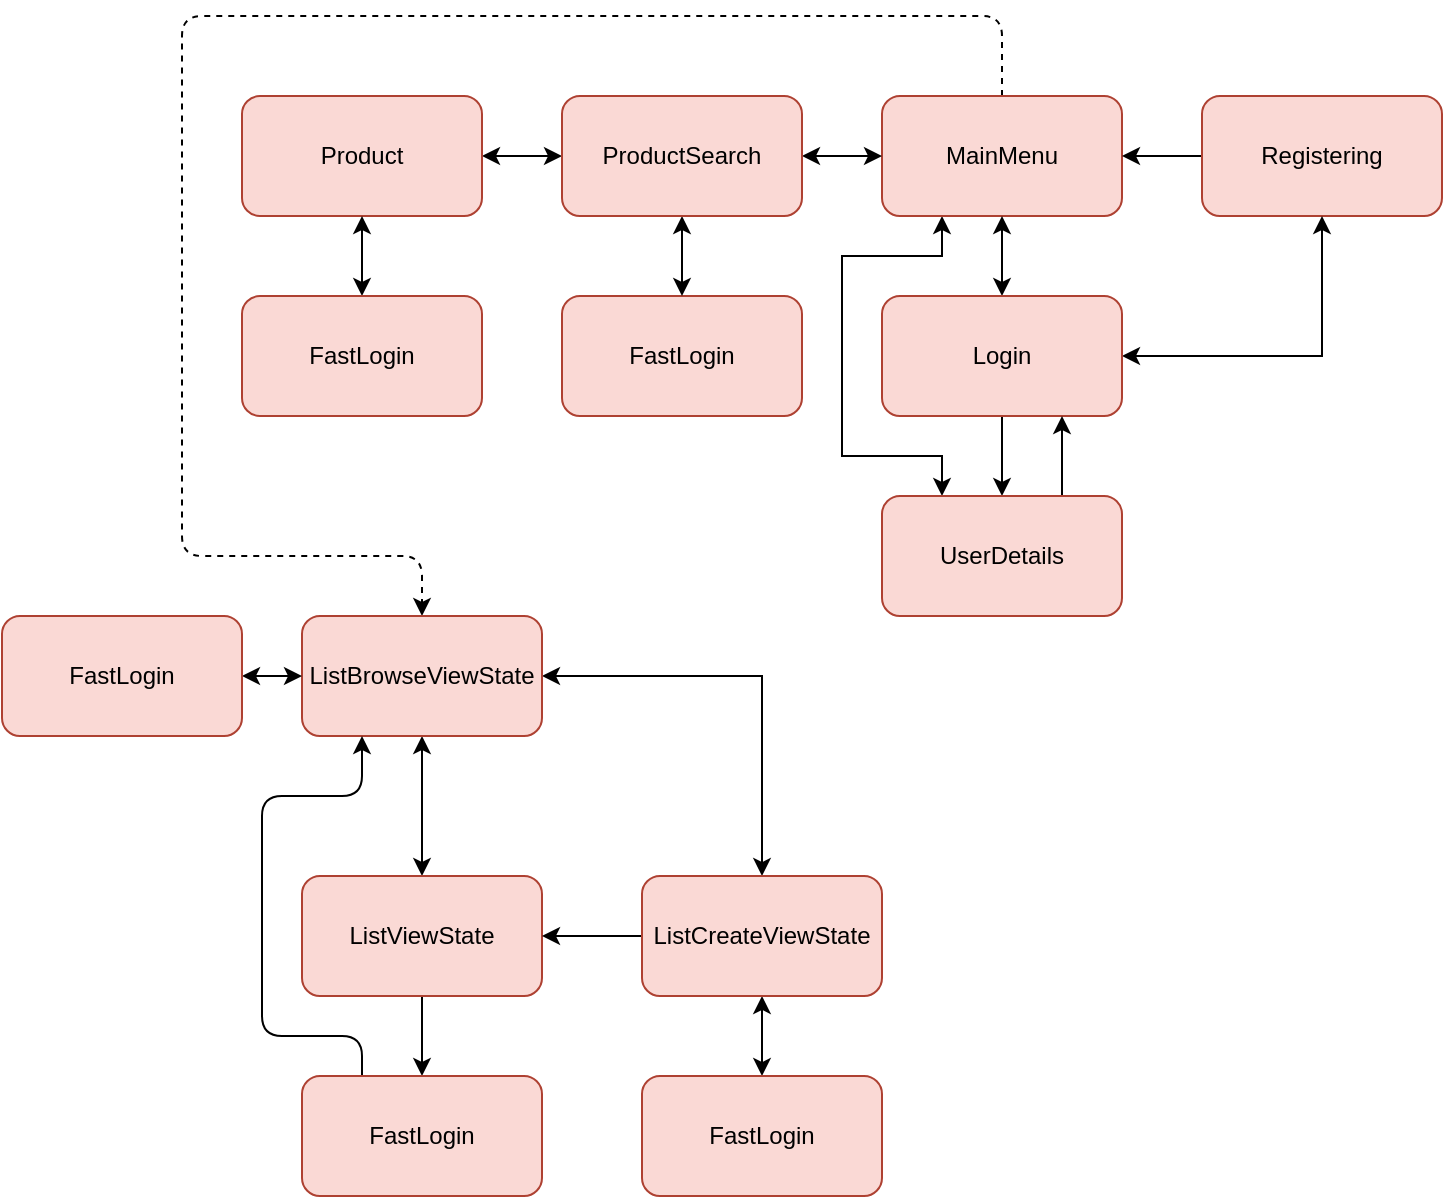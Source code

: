 <mxfile>
    <diagram name="Page-1" id="V5CTYVrbcWUh9nTULuu5">
        <mxGraphModel dx="1573" dy="568" grid="1" gridSize="10" guides="1" tooltips="1" connect="1" arrows="1" fold="1" page="1" pageScale="1" pageWidth="827" pageHeight="1169" math="0" shadow="0">
            <root>
                <mxCell id="0"/>
                <mxCell id="1" parent="0"/>
                <mxCell id="T98b7cf5e4r2KiQVPcJu-47" style="edgeStyle=orthogonalEdgeStyle;rounded=0;orthogonalLoop=1;jettySize=auto;html=1;exitX=0.25;exitY=1;exitDx=0;exitDy=0;entryX=0.25;entryY=0;entryDx=0;entryDy=0;fontFamily=Helvetica;fontSize=12;fontColor=#000000;startArrow=classic;startFill=1;" parent="1" source="20o-UdAzLfcxe49gHcJE-1" target="20o-UdAzLfcxe49gHcJE-16" edge="1">
                    <mxGeometry relative="1" as="geometry">
                        <Array as="points">
                            <mxPoint x="390" y="360"/>
                            <mxPoint x="340" y="360"/>
                            <mxPoint x="340" y="460"/>
                            <mxPoint x="390" y="460"/>
                        </Array>
                    </mxGeometry>
                </mxCell>
                <mxCell id="4" style="edgeStyle=orthogonalEdgeStyle;html=1;exitX=0.5;exitY=0;exitDx=0;exitDy=0;entryX=0.5;entryY=0;entryDx=0;entryDy=0;startArrow=none;startFill=0;dashed=1;" edge="1" parent="1" source="20o-UdAzLfcxe49gHcJE-1" target="T98b7cf5e4r2KiQVPcJu-2">
                    <mxGeometry relative="1" as="geometry">
                        <Array as="points">
                            <mxPoint x="420" y="240"/>
                            <mxPoint x="10" y="240"/>
                            <mxPoint x="10" y="510"/>
                            <mxPoint x="130" y="510"/>
                        </Array>
                    </mxGeometry>
                </mxCell>
                <mxCell id="20o-UdAzLfcxe49gHcJE-1" value="MainMenu" style="rounded=1;whiteSpace=wrap;html=1;fillColor=#fad9d5;strokeColor=#ae4132;fontColor=#000000;" parent="1" vertex="1">
                    <mxGeometry x="360" y="280" width="120" height="60" as="geometry"/>
                </mxCell>
                <mxCell id="20o-UdAzLfcxe49gHcJE-7" style="edgeStyle=orthogonalEdgeStyle;rounded=0;orthogonalLoop=1;jettySize=auto;html=1;exitX=0;exitY=0.5;exitDx=0;exitDy=0;entryX=1;entryY=0.5;entryDx=0;entryDy=0;fontFamily=Helvetica;fontSize=12;fontColor=#000000;" parent="1" source="20o-UdAzLfcxe49gHcJE-3" target="20o-UdAzLfcxe49gHcJE-1" edge="1">
                    <mxGeometry relative="1" as="geometry"/>
                </mxCell>
                <mxCell id="20o-UdAzLfcxe49gHcJE-3" value="Registering" style="rounded=1;whiteSpace=wrap;html=1;strokeColor=#ae4132;fontFamily=Helvetica;fontSize=12;fontColor=#000000;fillColor=#fad9d5;" parent="1" vertex="1">
                    <mxGeometry x="520" y="280" width="120" height="60" as="geometry"/>
                </mxCell>
                <mxCell id="T98b7cf5e4r2KiQVPcJu-34" value="" style="edgeStyle=orthogonalEdgeStyle;rounded=0;orthogonalLoop=1;jettySize=auto;html=1;fontFamily=Helvetica;fontSize=12;fontColor=#000000;startArrow=none;startFill=0;" parent="1" source="20o-UdAzLfcxe49gHcJE-4" target="20o-UdAzLfcxe49gHcJE-16" edge="1">
                    <mxGeometry relative="1" as="geometry"/>
                </mxCell>
                <mxCell id="T98b7cf5e4r2KiQVPcJu-35" style="edgeStyle=orthogonalEdgeStyle;rounded=0;orthogonalLoop=1;jettySize=auto;html=1;exitX=1;exitY=0.5;exitDx=0;exitDy=0;entryX=0.5;entryY=1;entryDx=0;entryDy=0;fontFamily=Helvetica;fontSize=12;fontColor=#000000;startArrow=classic;startFill=1;" parent="1" source="20o-UdAzLfcxe49gHcJE-4" target="20o-UdAzLfcxe49gHcJE-3" edge="1">
                    <mxGeometry relative="1" as="geometry"/>
                </mxCell>
                <mxCell id="T98b7cf5e4r2KiQVPcJu-36" style="edgeStyle=orthogonalEdgeStyle;rounded=0;orthogonalLoop=1;jettySize=auto;html=1;exitX=0.5;exitY=0;exitDx=0;exitDy=0;entryX=0.5;entryY=1;entryDx=0;entryDy=0;fontFamily=Helvetica;fontSize=12;fontColor=#000000;startArrow=classic;startFill=1;" parent="1" source="20o-UdAzLfcxe49gHcJE-4" target="20o-UdAzLfcxe49gHcJE-1" edge="1">
                    <mxGeometry relative="1" as="geometry"/>
                </mxCell>
                <mxCell id="20o-UdAzLfcxe49gHcJE-4" value="Login" style="rounded=1;whiteSpace=wrap;html=1;strokeColor=#ae4132;fontFamily=Helvetica;fontSize=12;fontColor=#000000;fillColor=#fad9d5;" parent="1" vertex="1">
                    <mxGeometry x="360" y="380" width="120" height="60" as="geometry"/>
                </mxCell>
                <mxCell id="T98b7cf5e4r2KiQVPcJu-40" style="edgeStyle=orthogonalEdgeStyle;rounded=0;orthogonalLoop=1;jettySize=auto;html=1;exitX=1;exitY=0.5;exitDx=0;exitDy=0;entryX=0;entryY=0.5;entryDx=0;entryDy=0;fontFamily=Helvetica;fontSize=12;fontColor=#000000;startArrow=classic;startFill=1;" parent="1" source="20o-UdAzLfcxe49gHcJE-13" target="20o-UdAzLfcxe49gHcJE-15" edge="1">
                    <mxGeometry relative="1" as="geometry"/>
                </mxCell>
                <mxCell id="20o-UdAzLfcxe49gHcJE-13" value="Product" style="rounded=1;whiteSpace=wrap;html=1;strokeColor=#ae4132;fontFamily=Helvetica;fontSize=12;fontColor=#000000;fillColor=#fad9d5;" parent="1" vertex="1">
                    <mxGeometry x="40" y="280" width="120" height="60" as="geometry"/>
                </mxCell>
                <mxCell id="20o-UdAzLfcxe49gHcJE-14" value="FastLogin" style="rounded=1;whiteSpace=wrap;html=1;strokeColor=#ae4132;fontFamily=Helvetica;fontSize=12;fontColor=#000000;fillColor=#fad9d5;" parent="1" vertex="1">
                    <mxGeometry x="200" y="380" width="120" height="60" as="geometry"/>
                </mxCell>
                <mxCell id="T98b7cf5e4r2KiQVPcJu-37" style="edgeStyle=orthogonalEdgeStyle;rounded=0;orthogonalLoop=1;jettySize=auto;html=1;exitX=1;exitY=0.5;exitDx=0;exitDy=0;entryX=0;entryY=0.5;entryDx=0;entryDy=0;fontFamily=Helvetica;fontSize=12;fontColor=#000000;startArrow=classic;startFill=1;" parent="1" source="20o-UdAzLfcxe49gHcJE-15" target="20o-UdAzLfcxe49gHcJE-1" edge="1">
                    <mxGeometry relative="1" as="geometry"/>
                </mxCell>
                <mxCell id="T98b7cf5e4r2KiQVPcJu-38" style="edgeStyle=orthogonalEdgeStyle;rounded=0;orthogonalLoop=1;jettySize=auto;html=1;exitX=0.5;exitY=1;exitDx=0;exitDy=0;entryX=0.5;entryY=0;entryDx=0;entryDy=0;fontFamily=Helvetica;fontSize=12;fontColor=#000000;startArrow=classic;startFill=1;" parent="1" source="20o-UdAzLfcxe49gHcJE-15" target="20o-UdAzLfcxe49gHcJE-14" edge="1">
                    <mxGeometry relative="1" as="geometry"/>
                </mxCell>
                <mxCell id="20o-UdAzLfcxe49gHcJE-15" value="ProductSearch" style="rounded=1;whiteSpace=wrap;html=1;strokeColor=#ae4132;fontFamily=Helvetica;fontSize=12;fontColor=#000000;fillColor=#fad9d5;" parent="1" vertex="1">
                    <mxGeometry x="200" y="280" width="120" height="60" as="geometry"/>
                </mxCell>
                <mxCell id="T98b7cf5e4r2KiQVPcJu-48" style="edgeStyle=orthogonalEdgeStyle;rounded=0;orthogonalLoop=1;jettySize=auto;html=1;exitX=0.75;exitY=0;exitDx=0;exitDy=0;entryX=0.75;entryY=1;entryDx=0;entryDy=0;fontFamily=Helvetica;fontSize=12;fontColor=#000000;" parent="1" source="20o-UdAzLfcxe49gHcJE-16" target="20o-UdAzLfcxe49gHcJE-4" edge="1">
                    <mxGeometry relative="1" as="geometry"/>
                </mxCell>
                <mxCell id="20o-UdAzLfcxe49gHcJE-16" value="UserDetails" style="rounded=1;whiteSpace=wrap;html=1;strokeColor=#ae4132;fontFamily=Helvetica;fontSize=12;fontColor=#000000;fillColor=#fad9d5;" parent="1" vertex="1">
                    <mxGeometry x="360" y="480" width="120" height="60" as="geometry"/>
                </mxCell>
                <mxCell id="T98b7cf5e4r2KiQVPcJu-42" style="edgeStyle=orthogonalEdgeStyle;rounded=0;orthogonalLoop=1;jettySize=auto;html=1;exitX=1;exitY=0.5;exitDx=0;exitDy=0;entryX=0.5;entryY=0;entryDx=0;entryDy=0;fontFamily=Helvetica;fontSize=12;fontColor=#000000;startArrow=classic;startFill=1;" parent="1" source="T98b7cf5e4r2KiQVPcJu-2" target="T98b7cf5e4r2KiQVPcJu-4" edge="1">
                    <mxGeometry relative="1" as="geometry"/>
                </mxCell>
                <mxCell id="T98b7cf5e4r2KiQVPcJu-43" style="edgeStyle=orthogonalEdgeStyle;rounded=0;orthogonalLoop=1;jettySize=auto;html=1;exitX=0.5;exitY=1;exitDx=0;exitDy=0;entryX=0.5;entryY=0;entryDx=0;entryDy=0;fontFamily=Helvetica;fontSize=12;fontColor=#000000;startArrow=classic;startFill=1;" parent="1" source="T98b7cf5e4r2KiQVPcJu-2" target="T98b7cf5e4r2KiQVPcJu-3" edge="1">
                    <mxGeometry relative="1" as="geometry"/>
                </mxCell>
                <mxCell id="T98b7cf5e4r2KiQVPcJu-2" value="ListBrowseViewState" style="rounded=1;whiteSpace=wrap;html=1;strokeColor=#ae4132;fontFamily=Helvetica;fontSize=12;fontColor=#000000;fillColor=#fad9d5;" parent="1" vertex="1">
                    <mxGeometry x="70" y="540" width="120" height="60" as="geometry"/>
                </mxCell>
                <mxCell id="T98b7cf5e4r2KiQVPcJu-45" style="edgeStyle=orthogonalEdgeStyle;rounded=0;orthogonalLoop=1;jettySize=auto;html=1;exitX=0.5;exitY=1;exitDx=0;exitDy=0;entryX=0.5;entryY=0;entryDx=0;entryDy=0;fontFamily=Helvetica;fontSize=12;fontColor=#000000;startArrow=none;startFill=0;" parent="1" source="T98b7cf5e4r2KiQVPcJu-3" target="T98b7cf5e4r2KiQVPcJu-14" edge="1">
                    <mxGeometry relative="1" as="geometry"/>
                </mxCell>
                <mxCell id="T98b7cf5e4r2KiQVPcJu-3" value="ListViewState" style="rounded=1;whiteSpace=wrap;html=1;strokeColor=#ae4132;fontFamily=Helvetica;fontSize=12;fontColor=#000000;fillColor=#fad9d5;" parent="1" vertex="1">
                    <mxGeometry x="70" y="670" width="120" height="60" as="geometry"/>
                </mxCell>
                <mxCell id="T98b7cf5e4r2KiQVPcJu-46" style="edgeStyle=orthogonalEdgeStyle;rounded=0;orthogonalLoop=1;jettySize=auto;html=1;exitX=0.5;exitY=1;exitDx=0;exitDy=0;entryX=0.5;entryY=0;entryDx=0;entryDy=0;fontFamily=Helvetica;fontSize=12;fontColor=#000000;startArrow=classic;startFill=1;" parent="1" source="T98b7cf5e4r2KiQVPcJu-4" target="T98b7cf5e4r2KiQVPcJu-12" edge="1">
                    <mxGeometry relative="1" as="geometry"/>
                </mxCell>
                <mxCell id="T98b7cf5e4r2KiQVPcJu-49" style="edgeStyle=orthogonalEdgeStyle;rounded=0;orthogonalLoop=1;jettySize=auto;html=1;exitX=0;exitY=0.5;exitDx=0;exitDy=0;entryX=1;entryY=0.5;entryDx=0;entryDy=0;fontFamily=Helvetica;fontSize=12;fontColor=#000000;" parent="1" source="T98b7cf5e4r2KiQVPcJu-4" target="T98b7cf5e4r2KiQVPcJu-3" edge="1">
                    <mxGeometry relative="1" as="geometry"/>
                </mxCell>
                <mxCell id="T98b7cf5e4r2KiQVPcJu-4" value="ListCreateViewState" style="rounded=1;whiteSpace=wrap;html=1;strokeColor=#ae4132;fontFamily=Helvetica;fontSize=12;fontColor=#000000;fillColor=#fad9d5;" parent="1" vertex="1">
                    <mxGeometry x="240" y="670" width="120" height="60" as="geometry"/>
                </mxCell>
                <mxCell id="T98b7cf5e4r2KiQVPcJu-12" value="FastLogin" style="rounded=1;whiteSpace=wrap;html=1;strokeColor=#ae4132;fontFamily=Helvetica;fontSize=12;fontColor=#000000;fillColor=#fad9d5;" parent="1" vertex="1">
                    <mxGeometry x="240" y="770" width="120" height="60" as="geometry"/>
                </mxCell>
                <mxCell id="3" style="edgeStyle=orthogonalEdgeStyle;html=1;exitX=0.25;exitY=0;exitDx=0;exitDy=0;entryX=0.25;entryY=1;entryDx=0;entryDy=0;startArrow=none;startFill=0;" edge="1" parent="1" source="T98b7cf5e4r2KiQVPcJu-14" target="T98b7cf5e4r2KiQVPcJu-2">
                    <mxGeometry relative="1" as="geometry">
                        <Array as="points">
                            <mxPoint x="100" y="750"/>
                            <mxPoint x="50" y="750"/>
                            <mxPoint x="50" y="630"/>
                            <mxPoint x="100" y="630"/>
                        </Array>
                    </mxGeometry>
                </mxCell>
                <mxCell id="T98b7cf5e4r2KiQVPcJu-14" value="FastLogin" style="rounded=1;whiteSpace=wrap;html=1;strokeColor=#ae4132;fontFamily=Helvetica;fontSize=12;fontColor=#000000;fillColor=#fad9d5;" parent="1" vertex="1">
                    <mxGeometry x="70" y="770" width="120" height="60" as="geometry"/>
                </mxCell>
                <mxCell id="T98b7cf5e4r2KiQVPcJu-44" style="edgeStyle=orthogonalEdgeStyle;rounded=0;orthogonalLoop=1;jettySize=auto;html=1;exitX=1;exitY=0.5;exitDx=0;exitDy=0;entryX=0;entryY=0.5;entryDx=0;entryDy=0;fontFamily=Helvetica;fontSize=12;fontColor=#000000;startArrow=classic;startFill=1;" parent="1" source="T98b7cf5e4r2KiQVPcJu-16" target="T98b7cf5e4r2KiQVPcJu-2" edge="1">
                    <mxGeometry relative="1" as="geometry"/>
                </mxCell>
                <mxCell id="T98b7cf5e4r2KiQVPcJu-16" value="FastLogin" style="rounded=1;whiteSpace=wrap;html=1;strokeColor=#ae4132;fontFamily=Helvetica;fontSize=12;fontColor=#000000;fillColor=#fad9d5;" parent="1" vertex="1">
                    <mxGeometry x="-80" y="540" width="120" height="60" as="geometry"/>
                </mxCell>
                <mxCell id="T98b7cf5e4r2KiQVPcJu-39" style="edgeStyle=orthogonalEdgeStyle;rounded=0;orthogonalLoop=1;jettySize=auto;html=1;exitX=0.5;exitY=0;exitDx=0;exitDy=0;entryX=0.5;entryY=1;entryDx=0;entryDy=0;fontFamily=Helvetica;fontSize=12;fontColor=#000000;startArrow=classic;startFill=1;" parent="1" source="T98b7cf5e4r2KiQVPcJu-23" target="20o-UdAzLfcxe49gHcJE-13" edge="1">
                    <mxGeometry relative="1" as="geometry"/>
                </mxCell>
                <mxCell id="T98b7cf5e4r2KiQVPcJu-23" value="FastLogin" style="rounded=1;whiteSpace=wrap;html=1;strokeColor=#ae4132;fontFamily=Helvetica;fontSize=12;fontColor=#000000;fillColor=#fad9d5;" parent="1" vertex="1">
                    <mxGeometry x="40" y="380" width="120" height="60" as="geometry"/>
                </mxCell>
            </root>
        </mxGraphModel>
    </diagram>
</mxfile>